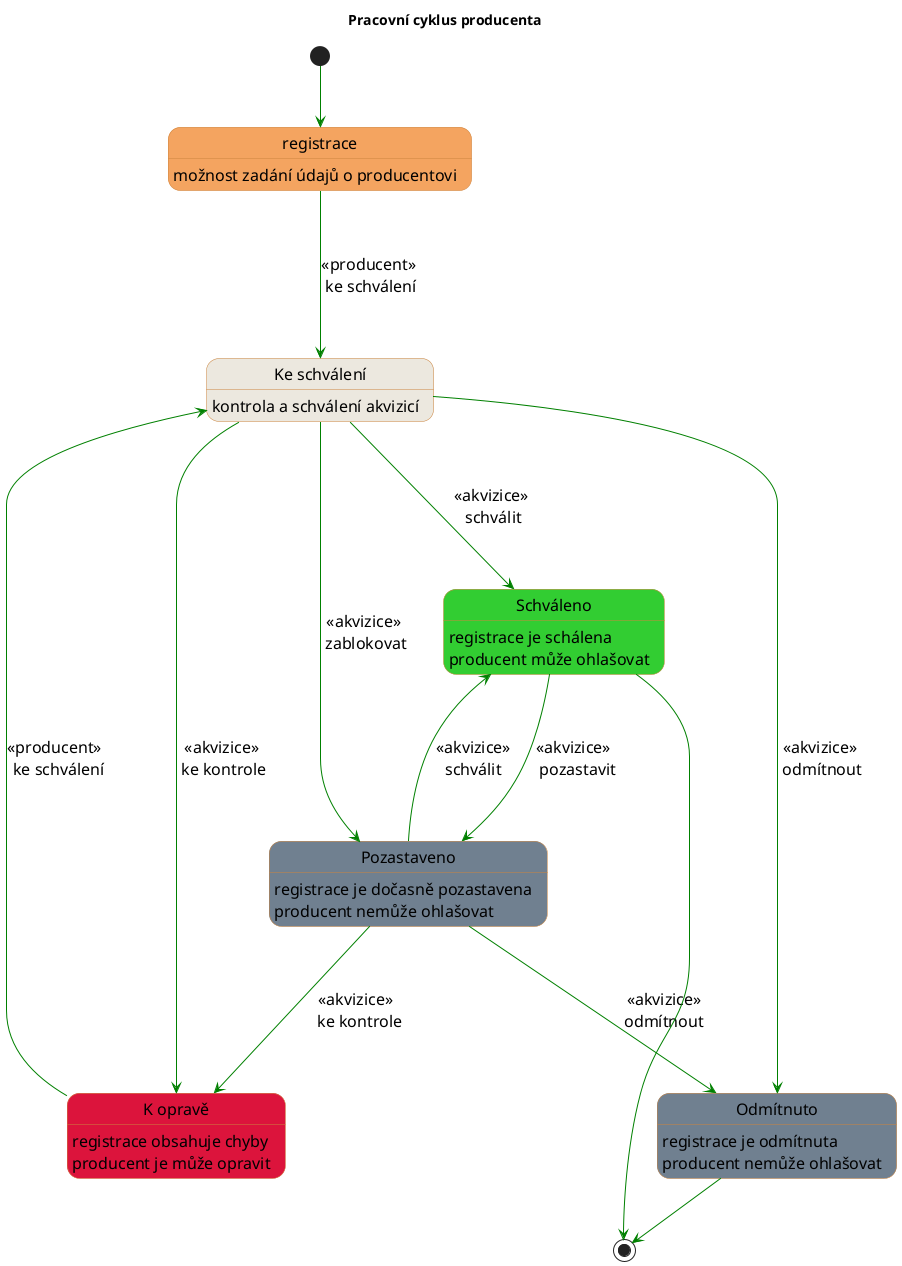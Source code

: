 @startuml
title <b>Pracovní cyklus producenta</b>
skinparam DefaultFontSize 16pt

skinparam state {
  StartColor MediumBlue
  EndColor MediumBlue
  BackgroundColor Peru
  BackgroundColor<< Begin >> Olive
  BorderColor Peru
  FontName Impact
  ArrowColor Green
}

state "registrace" as registration #SandyBrown
registration : možnost zadání údajů o producentovi

state "Ke schválení" as waitingForApproving #ECE8DF
waitingForApproving : kontrola a schválení akvizicí

state "Schváleno" as approved #LimeGreen
approved : registrace je schálena
approved : producent může ohlašovat

state "K opravě" as waitingForCorrection #Crimson
waitingForCorrection : registrace obsahuje chyby
waitingForCorrection : producent je může opravit

state "Pozastaveno" as blocked #SlateGray
blocked : registrace je dočasně pozastavena
blocked : producent nemůže ohlašovat

state "Odmítnuto" as rejected #SlateGray
rejected : registrace je odmítnuta
rejected : producent nemůže ohlašovat

[*] --> registration
registration ---> waitingForApproving : << producent >>\n ke schválení
waitingForApproving ---> approved : << akvizice >>\n schválit
waitingForApproving ---> waitingForCorrection : << akvizice >>\n ke kontrole
waitingForApproving ---> blocked : << akvizice >>\n zablokovat
waitingForApproving ---> rejected : << akvizice >>\n odmítnout

waitingForCorrection ---> waitingForApproving : << producent >> \n ke schválení

blocked ---> rejected : << akvizice >>\nodmítnout
blocked ---> approved : << akvizice >>\nschválit
blocked ---> waitingForCorrection : << akvizice >> \n ke kontrole

approved --> blocked : << akvizice >> \n pozastavit
rejected -->[*]
approved -->[*]

@enduml


state "Identifikace formátu" as identifyFileFormat #SteelBlue

state "Zadání ISBN" as isbn #SandyBrown
isbn: ISBN není povinné,\nale pokud se vloží, je potřeba, aby bylo správně

state "Práce s popisnými metadaty" as editMetadata #SandyBrown
editMetadata : zobrazení metadat načtených ze souboru
editMetadata : zobrazení metadat načtených z Aleph
editMetadata : možnost doplnit metadata ručně

state "Nastavení podmínek užití" as usingPermissions #SandyBrown

state "Zadání bibliografických dat" as addBibliographics #SandyBrown

state "Akvizice" as acquisition #SandyBrown

state "Kontrola ISBN" as isbnValidation #SandyBrown

state "Katalogizace" as toCatalog #SandyBrown

state "Zpřístupnění" as publishing #Yellow

state "Hotovo" as published #LimeGreen

[*] --> loadFileExternal : automaticky načtená kniha
[*] --> isbnRegistration : jedná se o nové ISBN
[*] --> loadFile : jedná se o knihu s ISBN, nebo bez něj

isbnRegistration --> loadFile : registrace ISBN/OK
isbnRegistration --> isbn : zadání ISBN
isbnRegistration -[#blue]-> isbnRegistration : kontrola zadaných dat

loadFile -[#blue]-> loadFile : antivir/Chyba
loadFile --> loadFile : načtení dalšího souboru
loadFile --> identifyFileFormat : antivir/OK

loadFileExternal -[#blue]-> loadFileExternal : antivir/Chyba
loadFileExternal --> identifyFileFormat : antivir/OK

identifyFileFormat -[#blue]-> identifyFileFormat : kontrola formátu/Chyba
identifyFileFormat --> isbn : kontrola formátu/OK
identifyFileFormat --> isbnRegistration : k registraci ISBN

isbn -[#blue]-> isbn : generování pomocné PDF kopie
isbn -[#blue]-> isbn : kontrola ISBN/Chyba
isbn -[#blue]-> isbn : načtení metadat ze souboru
isbn --> editMetadata : kontrola ISBN/OK
isbn -[#red]-> loadFile : oprava souboru

editMetadata -[#red]-> loadFile : oprava souboru
editMetadata -[#blue]-> editMetadata : načtení metadat z Aleph
editMetadata -[#blue]-> editMetadata : kontrola metadat
editMetadata --> usingPermissions : zpřístupnit\nkontrola metadat OK

editMetadata --> usingPermissions : zpřístupnit omezeně\nkontrola metadat OK
editMetadata --> usingPermissions : zpřístupnit jako Open Access\nkontrola metadat OK

usingPermissions -[#red]-> editMetadata : zpátky k úpravě metadat
usingPermissions -[#red]-> loadFile : oprava souboru
usingPermissions --> addBibliographics : k akvizici
usingPermissions -[#blue]-> usingPermissions : informace Alephu, že se objevila nová kniha k vyplneni metadat

addBibliographics -[#blue]-> addBibliographics : export do Aleph
addBibliographics -[#red]-> loadFile : oprava souboru
addBibliographics --> acquisition : kontrola vůči LTP/OK\nexport do Aleph/OK\nkontrola vůči Kramerius/OK
addBibliographics -[#blue]-> addBibliographics : kontrola vůči LTP
addBibliographics -[#blue]-> addBibliographics : kontrola vůči Kramerius

acquisition --> isbnValidation
isbnValidation -[#red]-> isbn : kontrola ISBN/Chyba
isbnValidation --> toCatalog
toCatalog --> publishing

publishing -[#blue]-> publishing : export do LTP
publishing -[#blue]-> publishing : export do Kramerius
publishing --> published : <font color=green>all exports are OK</font>
published --> [*]
published -[#red]-> loadFile : oprava souboru / nacteni souboru z LTP
